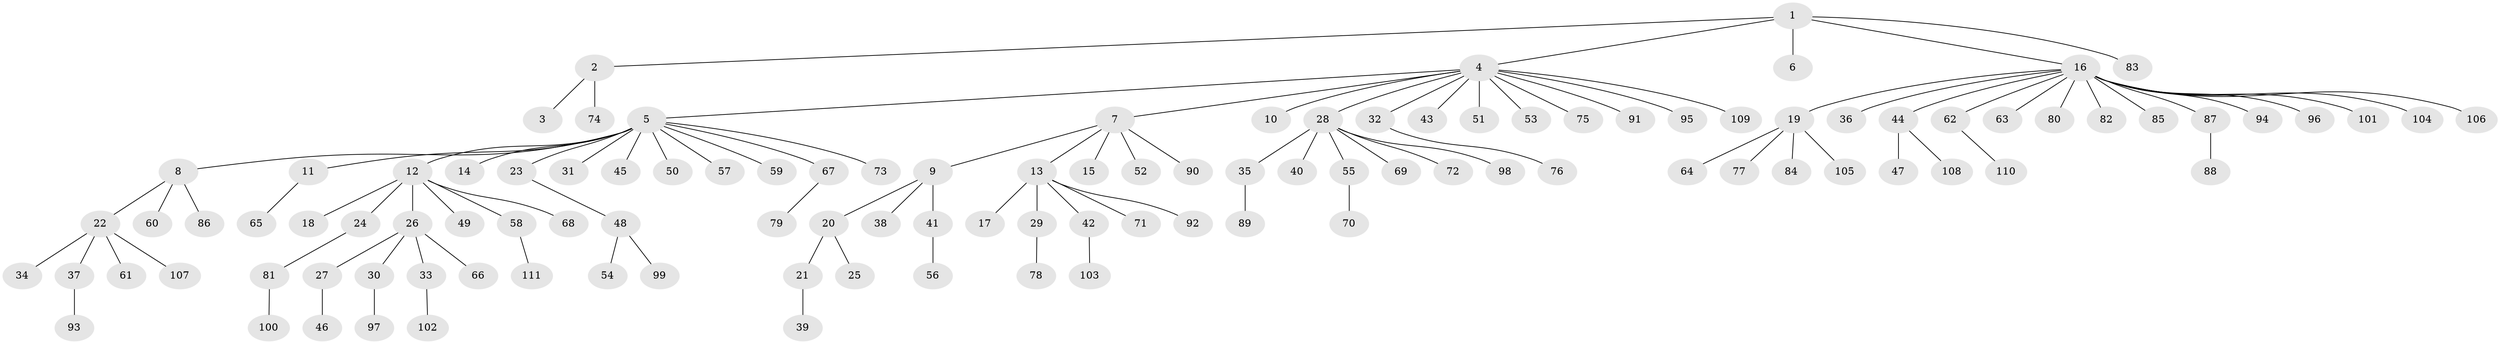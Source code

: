 // coarse degree distribution, {4: 0.023529411764705882, 2: 0.09411764705882353, 1: 0.7647058823529411, 12: 0.023529411764705882, 5: 0.03529411764705882, 7: 0.011764705882352941, 6: 0.023529411764705882, 18: 0.011764705882352941, 3: 0.011764705882352941}
// Generated by graph-tools (version 1.1) at 2025/51/02/27/25 19:51:56]
// undirected, 111 vertices, 110 edges
graph export_dot {
graph [start="1"]
  node [color=gray90,style=filled];
  1;
  2;
  3;
  4;
  5;
  6;
  7;
  8;
  9;
  10;
  11;
  12;
  13;
  14;
  15;
  16;
  17;
  18;
  19;
  20;
  21;
  22;
  23;
  24;
  25;
  26;
  27;
  28;
  29;
  30;
  31;
  32;
  33;
  34;
  35;
  36;
  37;
  38;
  39;
  40;
  41;
  42;
  43;
  44;
  45;
  46;
  47;
  48;
  49;
  50;
  51;
  52;
  53;
  54;
  55;
  56;
  57;
  58;
  59;
  60;
  61;
  62;
  63;
  64;
  65;
  66;
  67;
  68;
  69;
  70;
  71;
  72;
  73;
  74;
  75;
  76;
  77;
  78;
  79;
  80;
  81;
  82;
  83;
  84;
  85;
  86;
  87;
  88;
  89;
  90;
  91;
  92;
  93;
  94;
  95;
  96;
  97;
  98;
  99;
  100;
  101;
  102;
  103;
  104;
  105;
  106;
  107;
  108;
  109;
  110;
  111;
  1 -- 2;
  1 -- 4;
  1 -- 6;
  1 -- 16;
  1 -- 83;
  2 -- 3;
  2 -- 74;
  4 -- 5;
  4 -- 7;
  4 -- 10;
  4 -- 28;
  4 -- 32;
  4 -- 43;
  4 -- 51;
  4 -- 53;
  4 -- 75;
  4 -- 91;
  4 -- 95;
  4 -- 109;
  5 -- 8;
  5 -- 11;
  5 -- 12;
  5 -- 14;
  5 -- 23;
  5 -- 31;
  5 -- 45;
  5 -- 50;
  5 -- 57;
  5 -- 59;
  5 -- 67;
  5 -- 73;
  7 -- 9;
  7 -- 13;
  7 -- 15;
  7 -- 52;
  7 -- 90;
  8 -- 22;
  8 -- 60;
  8 -- 86;
  9 -- 20;
  9 -- 38;
  9 -- 41;
  11 -- 65;
  12 -- 18;
  12 -- 24;
  12 -- 26;
  12 -- 49;
  12 -- 58;
  12 -- 68;
  13 -- 17;
  13 -- 29;
  13 -- 42;
  13 -- 71;
  13 -- 92;
  16 -- 19;
  16 -- 36;
  16 -- 44;
  16 -- 62;
  16 -- 63;
  16 -- 80;
  16 -- 82;
  16 -- 85;
  16 -- 87;
  16 -- 94;
  16 -- 96;
  16 -- 101;
  16 -- 104;
  16 -- 106;
  19 -- 64;
  19 -- 77;
  19 -- 84;
  19 -- 105;
  20 -- 21;
  20 -- 25;
  21 -- 39;
  22 -- 34;
  22 -- 37;
  22 -- 61;
  22 -- 107;
  23 -- 48;
  24 -- 81;
  26 -- 27;
  26 -- 30;
  26 -- 33;
  26 -- 66;
  27 -- 46;
  28 -- 35;
  28 -- 40;
  28 -- 55;
  28 -- 69;
  28 -- 72;
  28 -- 98;
  29 -- 78;
  30 -- 97;
  32 -- 76;
  33 -- 102;
  35 -- 89;
  37 -- 93;
  41 -- 56;
  42 -- 103;
  44 -- 47;
  44 -- 108;
  48 -- 54;
  48 -- 99;
  55 -- 70;
  58 -- 111;
  62 -- 110;
  67 -- 79;
  81 -- 100;
  87 -- 88;
}
